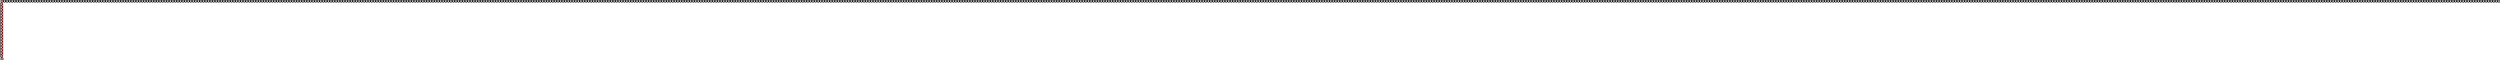 graph G {
node [shape=circle; fixedsize=true; penwidth=30; height=1.5; fontsize=16; style="bold"];
edge [color=red; fontsize=16; penwidth=30; style="bold"];
"0.00126842,0.193323" [pos="0,19!"];
"0.585006,0.350308" [pos="58,35!"];
"0.822838,0.174129" [pos="82,17!"];
"0.710495,0.303986" [pos="71,30!"];
"0.0914113,0.147313" [pos="9,14!"];
"0.988508,0.11908" [pos="98,11!"];
"0.00892266,0.531664" [pos="0,53!"];
"0.601764,0.166249" [pos="60,16!"];
"0.450786,0.0570559" [pos="45,5!"];
"0.783319,0.519876" [pos="78,51!"];
"0.875968,0.9559" [pos="87,95!"];
"0.539342,0.462074" [pos="53,46!"];
"0.86222,0.779658" [pos="86,77!"];
"0.996796,0.611493" [pos="99,61!"];
"0.266214,0.840119" [pos="26,84!"];
"0.375857,0.677187" [pos="37,67!"];
"0.0088171,0.275887" [pos="0,27!"];
"0.587912,0.837608" [pos="58,83!"];
"0.484931,0.743728" [pos="48,74!"];
"0.457976,0.744419" [pos="45,74!"];
"0.599041,0.735004" [pos="59,73!"];
"0.572399,0.151557" [pos="57,15!"];
"0.425165,0.51712" [pos="42,51!"];
"0.751536,0.168996" [pos="75,16!"];
"0.491884,0.699753" [pos="49,69!"];
"0.14752,0.141599" [pos="14,14!"];
"0.69288,0.426546" [pos="69,42!"];
"0.966604,0.153256" [pos="96,15!"];
"0.821673,0.191351" [pos="82,19!"];
"0.817184,0.155563" [pos="81,15!"];
"0.732007,0.279589" [pos="73,27!"];
"0.682244,0.721908" [pos="68,72!"];
"0.123028,0.834657" [pos="12,83!"];
"0.517018,0.426212" [pos="51,42!"];
"0.949338,0.549541" [pos="94,54!"];
"0.471722,0.846964" [pos="47,84!"];
"0.456093,0.98295" [pos="45,98!"];
"0.739184,0.196007" [pos="73,19!"];
"0.839429,0.500912" [pos="83,50!"];
"0.0274962,0.572572" [pos="2,57!"];
"0.531317,0.843037" [pos="53,84!"];
"0.657599,0.842136" [pos="65,84!"];
"0.109947,0.314085" [pos="10,31!"];
"0.286082,0.140281" [pos="28,14!"];
"0.834616,0.600243" [pos="83,60!"];
"0.25272,0.00161929" [pos="25,0!"];
"0.806239,0.210575" [pos="80,21!"];
"0.553193,0.113783" [pos="55,11!"];
"0.752218,0.543429" [pos="75,54!"];
"0.436713,0.696206" [pos="43,69!"];
"0.436683,0.577867" [pos="43,57!"];
"0.628667,0.504149" [pos="62,50!"];
"0.695768,0.189952" [pos="69,18!"];
"0.178375,0.457458" [pos="17,45!"];
"0.0975227,0.0944042" [pos="9,9!"];
"0.93149,0.894601" [pos="93,89!"];
"0.227318,0.410712" [pos="22,41!"];
"0.62807,0.451613" [pos="62,45!"];
"0.597828,0.854792" [pos="59,85!"];
"0.624778,0.565746" [pos="62,56!"];
"0.184288,0.555142" [pos="18,55!"];
"0.242865,0.604727" [pos="24,60!"];
"0.584605,0.494448" [pos="58,49!"];
"0.740741,0.620382" [pos="74,62!"];
"0.804509,0.576046" [pos="80,57!"];
"0.911548,0.727662" [pos="91,72!"];
"0.667785,0.31502" [pos="66,31!"];
"0.305822,0.108578" [pos="30,10!"];
"0.851219,0.154887" [pos="85,15!"];
"0.079348,0.640986" [pos="7,64!"];
"0.545088,0.408975" [pos="54,40!"];
"0.465561,0.152659" [pos="46,15!"];
"0.737986,0.826689" [pos="73,82!"];
"0.873344,0.300078" [pos="87,30!"];
"0.12723,0.784959" [pos="12,78!"];
"0.609648,0.0722923" [pos="60,7!"];
"0.653849,0.104813" [pos="65,10!"];
"0.22709,0.919969" [pos="22,91!"];
"0.662784,0.492535" [pos="66,49!"];
"0.49682,0.509259" [pos="49,50!"];
"0.688157,0.606274" [pos="68,60!"];
"0.00591149,0.100635" [pos="0,10!"];
"0.863235,0.74733" [pos="86,74!"];
"0.38012,0.552806" [pos="38,55!"];
"0.955708,0.176586" [pos="95,17!"];
"0.131645,0.951709" [pos="13,95!"];
"0.0278421,0.0559277" [pos="2,5!"];
"0.131648,0.864307" [pos="13,86!"];
"0.721645,0.0146828" [pos="72,1!"];
"0.707905,0.217562" [pos="70,21!"];
"0.168934,0.340983" [pos="16,34!"];
"0.367574,0.802393" [pos="36,80!"];
"0.526538,0.798184" [pos="52,79!"];
"0.144825,0.402413" [pos="14,40!"];
"0.136562,0.0661752" [pos="13,6!"];
"0.573343,0.548042" [pos="57,54!"];
"0.311344,0.808018" [pos="31,80!"];
"0.284265,0.895227" [pos="28,89!"];
"0.743793,0.361141" [pos="74,36!"];
"0.228511,0.229439" [pos="22,22!"];
"0.542419,0.053805" [pos="54,5!"];
"0.524671,0.0946734" [pos="52,9!"];
"0.891517,0.146549" [pos="89,14!"];
"0.931613,0.0470904" [pos="93,4!"];
"0.336423,0.398603" [pos="33,39!"];
"0.946162,0.534236" [pos="94,53!"];
"0.693524,0.259155" [pos="69,25!"];
"0.525603,0.398689" [pos="52,39!"];
"0.585549,0.684019" [pos="58,68!"];
"0.435513,0.00720035" [pos="43,0!"];
"0.601556,0.576665" [pos="60,57!"];
"0.222332,0.00428521" [pos="22,0!"];
"0.082265,0.855074" [pos="8,85!"];
"0.811055,0.691492" [pos="81,69!"];
"0.530142,0.142782" [pos="53,14!"];
"0.727898,0.0310934" [pos="72,3!"];
"0.644522,0.0854661" [pos="64,8!"];
"0.947878,0.274968" [pos="94,27!"];
"0.981769,0.292264" [pos="98,29!"];
"0.367544,0.218633" [pos="36,21!"];
"0.240555,0.902255" [pos="24,90!"];
"0.902632,0.0801325" [pos="90,8!"];
"0.171813,0.775875" [pos="17,77!"];
"0.210646,0.00377657" [pos="21,0!"];
"0.114057,0.311157" [pos="11,31!"];
"0.0385819,0.189278" [pos="3,18!"];
"0.153522,0.885374" [pos="15,88!"];
"0.195672,0.645558" [pos="19,64!"];
"0.909133,0.921285" [pos="90,92!"];
"0.150776,0.569532" [pos="15,56!"];
"0.94301,0.578569" [pos="94,57!"];
"0.255292,0.350251" [pos="25,35!"];
"0.795233,0.0702939" [pos="79,7!"];
"0.590731,0.197667" [pos="59,19!"];
"0.644332,0.6043" [pos="64,60!"];
"0.441305,0.39654" [pos="44,39!"];
"0.5922,0.949459" [pos="59,94!"];
"0.391723,0.18533" [pos="39,18!"];
"0.574446,0.627341" [pos="57,62!"];
"0.0496303,0.260205" [pos="4,26!"];
"0.895316,0.728451" [pos="89,72!"];
"0.393567,0.903849" [pos="39,90!"];
"0.388109,0.353569" [pos="38,35!"];
"0.745353,0.739415" [pos="74,73!"];
"0.200173,0.680448" [pos="20,68!"];
"0.367844,0.109403" [pos="36,10!"];
"0.20308,0.654829" [pos="20,65!"];
"0.687625,0.0795616" [pos="68,7!"];
"0.0278124,0.307242" [pos="2,30!"];
"0.142682,0.0678612" [pos="14,6!"];
"0.724921,0.694019" [pos="72,69!"];
"0.654893,0.0983138" [pos="65,9!"];
"0.0496513,0.464049" [pos="4,46!"];
"0.72786,0.679922" [pos="72,67!"];
"0.372113,0.049982" [pos="37,4!"];
"0.169558,0.310571" [pos="16,31!"];
"0.212473,0.48465" [pos="21,48!"];
"0.439865,0.60595" [pos="43,60!"];
"0.401073,0.84265" [pos="40,84!"];
"0.623321,0.053484" [pos="62,5!"];
"0.863537,0.306405" [pos="86,30!"];
"0.0267216,0.391175" [pos="2,39!"];
"0.0310503,0.857939" [pos="3,85!"];
"0.401908,0.611597" [pos="40,61!"];
"0.875414,0.595004" [pos="87,59!"];
"0.793166,0.590625" [pos="79,59!"];
"0.569208,0.67274" [pos="56,67!"];
"0.0102315,0.34156" [pos="1,34!"];
"0.771007,0.869846" [pos="77,86!"];
"0.725575,0.893927" [pos="72,89!"];
"0.535581,0.780089" [pos="53,78!"];
"0.197385,0.797423" [pos="19,79!"];
"0.848813,0.628698" [pos="84,62!"];
"0.616921,0.250663" [pos="61,25!"];
"0.788091,0.713882" [pos="78,71!"];
"0.0815066,0.85532" [pos="8,85!"];
"0.307482,0.472985" [pos="30,47!"];
"0.191886,0.994996" [pos="19,99!"];
"0.647635,0.174136" [pos="64,17!"];
"0.274984,0.838915" [pos="27,83!"];
"0.37124,0.232533" [pos="37,23!"];
"0.231665,0.971017" [pos="23,97!"];
"0.0229117,0.151826" [pos="2,15!"];
"0.00925746,0.64387" [pos="0,64!"];
"0.414563,0.0906844" [pos="41,9!"];
"0.69926,0.657528" [pos="69,65!"];
"0.535479,0.0539998" [pos="53,5!"];
"0.259992,0.863327" [pos="25,86!"];
"0.0874501,0.709405" [pos="8,70!"];
"0.864223,0.293026" [pos="86,29!"];
"0.64492,0.828637" [pos="64,82!"];
"0.871915,0.912522" [pos="87,91!"];
"0.440158,0.354029" [pos="44,35!"];
"0.427709,0.000874556" [pos="42,0!"];
"0.773531,0.089825" [pos="77,8!"];
"0.683893,0.154088" [pos="68,15!"];
"0.0484725,0.0185845" [pos="4,1!"];
"0.647615,0.914143" [pos="64,91!"];
"0.431702,0.242596" [pos="43,24!"];
"0.654016,0.0228524" [pos="65,2!"];
"0.138447,0.550415" [pos="13,55!"];
"0.463416,0.300714" [pos="46,30!"];
"0.342544,0.608005" [pos="34,60!"];
"0.984429,0.150893" [pos="98,15!"];
"0.711639,0.775502" [pos="71,77!"];
"0.621214,0.68815" [pos="62,68!"];
"0.567148,0.54824" [pos="56,54!"];
"0.246446,0.492644" [pos="24,49!"];
"0.669823,0.623366" [pos="66,62!"];
"0.798759,0.988898" [pos="79,98!"];
"0.629483,0.591306" [pos="62,59!"];
"0.505539,0.449734" [pos="50,44!"];
"0.940374,0.251959" [pos="94,25!"];
"0.730497,0.625062" [pos="73,62!"];
"0.641328,0.556352" [pos="64,55!"];
"0.446321,0.996006" [pos="44,99!"];
"0.600893,0.172811" [pos="60,17!"];
"0.332438,0.653577" [pos="33,65!"];
"0.427497,0.678502" [pos="42,67!"];
"0.497544,0.802717" [pos="49,80!"];
"0.00452696,0.375889" [pos="0,37!"];
"0.827323,0.891133" [pos="82,89!"];
"0.650589,0.73397" [pos="65,73!"];
"0.957076,0.363254" [pos="95,36!"];
"0.904658,0.454776" [pos="90,45!"];
"0.869439,0.0391362" [pos="86,3!"];
"0.936098,0.164862" [pos="93,16!"];
"0.116931,0.118366" [pos="11,11!"];
"0.580099,0.731565" [pos="58,73!"];
"0.669717,0.808849" [pos="66,80!"];
"0.997491,0.204412" [pos="99,20!"];
"0.38825,0.580969" [pos="38,58!"];
"0.960119,0.381723" [pos="96,38!"];
"0.120825,0.0462577" [pos="12,4!"];
"0.761044,0.00178371" [pos="76,0!"];
"0.426386,0.461349" [pos="42,46!"];
"0.749366,0.55939" [pos="74,55!"];
"0.922024,0.856996" [pos="92,85!"];
"0.490895,0.747215" [pos="49,74!"];
"0.255765,0.791968" [pos="25,79!"];
"0.552827,0.52218" [pos="55,52!"];
"0.704133,0.731737" [pos="70,73!"];
"0.914211,0.796915" [pos="91,79!"];
"0.394943,0.0526017" [pos="39,5!"];
"0.000877947,0.756171" [pos="0,75!"];
"0.154756,0.670594" [pos="15,67!"];
"0.345877,0.79814" [pos="34,79!"];
"0.981709,0.295303" [pos="98,29!"];
"0.874331,0.100987" [pos="87,10!"];
"0.143033,0.308727" [pos="14,30!"];
"0.813814,0.814186" [pos="81,81!"];
"0.897865,0.269354" [pos="89,26!"];
"0.229396,0.874844" [pos="22,87!"];
"0.844776,0.0408989" [pos="84,4!"];
"0.183757,0.449255" [pos="18,44!"];
"0.894459,0.546354" [pos="89,54!"];
"0.522605,0.999328" [pos="52,99!"];
"0.867427,0.146679" [pos="86,14!"];
"0.284368,0.973747" [pos="28,97!"];
"0.716584,0.645044" [pos="71,64!"];
"0.735926,0.124656" [pos="73,12!"];
"0.375081,0.915432" [pos="37,91!"];
"0.0321891,0.448853" [pos="3,44!"];
"0.22862,0.156614" [pos="22,15!"];
"0.501686,0.754483" [pos="50,75!"];
"0.213471,0.771156" [pos="21,77!"];
"0.556604,0.852" [pos="55,85!"];
"0.53894,0.869343" [pos="53,86!"];
"0.227747,0.371044" [pos="22,37!"];
"0.0349903,0.397861" [pos="3,39!"];
"0.324948,0.201506" [pos="32,20!"];
"0.125087,0.893934" [pos="12,89!"];
"0.222126,0.560078" [pos="22,56!"];
"0.423646,0.864109" [pos="42,86!"];
"0.267404,0.681658" [pos="26,68!"];
"0.95882,0.788221" [pos="95,78!"];
"0.818382,0.135788" [pos="81,13!"];
"0.0200808,0.748301" [pos="2,74!"];
"0.902114,0.767885" [pos="90,76!"];
"0.630952,0.682433" [pos="63,68!"];
"0.500449,0.265955" [pos="50,26!"];
"0.646625,0.263637" [pos="64,26!"];
"0.460075,0.351593" [pos="46,35!"];
"0.476551,0.403881" [pos="47,40!"];
"0.0276272,0.596859" [pos="2,59!"];
"0.432188,0.382981" [pos="43,38!"];
"0.0101005,0.865187" [pos="1,86!"];
"0.699626,0.602341" [pos="69,60!"];
"0.559602,0.378211" [pos="55,37!"];
"0.937343,0.964099" [pos="93,96!"];
"0.583956,0.407022" [pos="58,40!"];
"0.498568,0.874765" [pos="49,87!"];
"0.781523,0.588416" [pos="78,58!"];
"0.279314,0.874397" [pos="27,87!"];
"0.301414,0.866584" [pos="30,86!"];
"0.190718,0.890337" [pos="19,89!"];
"0.0288084,0.0592535" [pos="2,5!"];
"0.256933,0.116126" [pos="25,11!"];
"0.494902,0.0492883" [pos="49,4!"];
"0.337655,0.515548" [pos="33,51!"];
"0.41229,0.601053" [pos="41,60!"];
"0.475751,0.951311" [pos="47,95!"];
"0.834924,0.801654" [pos="83,80!"];
"0.870066,0.939156" [pos="87,93!"];
"0.94332,0.127648" [pos="94,12!"];
"0.472875,0.0266736" [pos="47,2!"];
"0.454799,0.136109" [pos="45,13!"];
"0.212794,0.797204" [pos="21,79!"];
"0.658487,0.781431" [pos="65,78!"];
"0.842109,0.498749" [pos="84,49!"];
"0.0757151,0.356223" [pos="7,35!"];
"0.409796,0.297918" [pos="40,29!"];
"0.744877,0.0582436" [pos="74,5!"];
"0.358881,0.158841" [pos="35,15!"];
"0.131806,0.181452" [pos="13,18!"];
"0.249224,0.34691" [pos="24,34!"];
"0.664913,0.932524" [pos="66,93!"];
"0.105199,0.557977" [pos="10,55!"];
"0.895113,0.872309" [pos="89,87!"];
"0.388292,0.67195" [pos="38,67!"];
"0.281401,0.982139" [pos="28,98!"];
"0.594796,0.131964" [pos="59,13!"];
"0.600509,0.355323" [pos="60,35!"];
"0.478445,0.948141" [pos="47,94!"];
"0.982551,0.513557" [pos="98,51!"];
"0.898025,0.326463" [pos="89,32!"];
"0.570781,0.34815" [pos="57,34!"];
"0.290168,0.922813" [pos="29,92!"];
"0.806996,0.686684" [pos="80,68!"];
"0.766848,0.721767" [pos="76,72!"];
"0.341554,0.484284" [pos="34,48!"];
"0.838184,0.540576" [pos="83,54!"];
"0.568688,0.640036" [pos="56,64!"];
"0.759945,0.158002" [pos="75,15!"];
"0.786439,0.438356" [pos="78,43!"];
"0.506295,0.0682753" [pos="50,6!"];
"0.982041,0.615511" [pos="98,61!"];
"0.367522,0.860057" [pos="36,86!"];
"0.241891,0.0509946" [pos="24,5!"];
"0.172457,0.220132" [pos="17,22!"];
"0.786855,0.0836872" [pos="78,8!"];
"0.136481,0.562566" [pos="13,56!"];
"0.632266,0.453728" [pos="63,45!"];
"0.333803,0.282522" [pos="33,28!"];
"0.873247,0.868472" [pos="87,86!"];
"0.79541,0.634998" [pos="79,63!"];
"0.594775,0.194274" [pos="59,19!"];
"0.231508,0.239052" [pos="23,23!"];
"0.406824,0.272488" [pos="40,27!"];
"0.379447,0.206484" [pos="37,20!"];
"0.604564,0.361257" [pos="60,36!"];
"0.97602,0.895763" [pos="97,89!"];
"0.953512,0.201669" [pos="95,20!"];
"0.355454,0.290992" [pos="35,29!"];
"0.0996126,0.709346" [pos="9,70!"];
"0.671869,0.00578282" [pos="67,0!"];
"0.604643,0.290637" [pos="60,29!"];
"0.746914,0.912226" [pos="74,91!"];
"0.605905,0.784215" [pos="60,78!"];
"0.542624,0.394653" [pos="54,39!"];
"0.101941,0.0274563" [pos="10,2!"];
"0.258886,0.228643" [pos="25,22!"];
"0.862206,0.0476222" [pos="86,4!"];
"0.0561817,0.0850087" [pos="5,8!"];
"0.962542,0.878644" [pos="96,87!"];
"0.40315,0.658533" [pos="40,65!"];
"0.945169,0.00224659" [pos="94,0!"];
"0.0494585,0.421965" [pos="4,42!"];
"0.603949,0.414378" [pos="60,41!"];
"0.623133,0.00485551" [pos="62,0!"];
"0.394418,0.316798" [pos="39,31!"];
"0.853495,0.19768" [pos="85,19!"];
"0.469086,0.433239" [pos="46,43!"];
"0.418774,0.580441" [pos="41,58!"];
"0.337414,0.951035" [pos="33,95!"];
"0.418598,0.776736" [pos="41,77!"];
"0.15119,0.087351" [pos="15,8!"];
"0.471821,0.332766" [pos="47,33!"];
"0.614506,0.280726" [pos="61,28!"];
"0.439087,0.220951" [pos="43,22!"];
"0.51899,0.00737232" [pos="51,0!"];
"0.770542,0.969189" [pos="77,96!"];
"0.903977,0.222665" [pos="90,22!"];
"0.478464,0.414422" [pos="47,41!"];
"0.841595,0.427482" [pos="84,42!"];
"0.734897,0.0817491" [pos="73,8!"];
"0.846974,0.359634" [pos="84,35!"];
"0.0944035,0.188365" [pos="9,18!"];
"0.913368,0.310307" [pos="91,31!"];
"0.341528,0.272284" [pos="34,27!"];
"0.172465,0.065445" [pos="17,6!"];
"0.963678,0.44647" [pos="96,44!"];
"0.179275,0.472098" [pos="17,47!"];
"0.248625,0.277444" [pos="24,27!"];
"0.822443,0.629907" [pos="82,62!"];
"0.00721011,0.289549" [pos="0,28!"];
"0.859452,0.707497" [pos="85,70!"];
"0.921036,0.0935616" [pos="92,9!"];
"0.0766993,0.38387" [pos="7,38!"];
"0.515089,0.140746" [pos="51,14!"];
"0.0746156,0.914777" [pos="7,91!"];
"0.755316,0.101728" [pos="75,10!"];
"0.677934,0.824214" [pos="67,82!"];
"0.2715,0.870427" [pos="27,87!"];
"0.970781,0.220675" [pos="97,22!"];
"0.204626,0.192908" [pos="20,19!"];
"0.956775,0.738779" [pos="95,73!"];
"0.679834,0.921323" [pos="67,92!"];
"0.844307,0.10544" [pos="84,10!"];
"0.903752,0.892742" [pos="90,89!"];
"0.956677,0.331472" [pos="95,33!"];
"0.887524,0.433279" [pos="88,43!"];
"0.267105,0.527857" [pos="26,52!"];
"0.794121,0.486689" [pos="79,48!"];
"0.55903,0.34717" [pos="55,34!"];
"0.911248,0.368478" [pos="91,36!"];
"0.211253,0.0501673" [pos="21,5!"];
"0.248822,0.144894" [pos="24,14!"];
"0.608117,0.196852" [pos="60,19!"];
"0.761763,0.636469" [pos="76,63!"];
"0.174448,0.963187" [pos="17,96!"];
"0.197567,0.0473249" [pos="19,4!"];
"0.0360453,0.0823838" [pos="3,8!"];
"0.568955,0.218874" [pos="56,21!"];
"0.304598,0.411259" [pos="30,41!"];
"0.251704,0.508767" [pos="25,50!"];
"0.987943,0.121743" [pos="98,12!"];
"0.706954,0.294749" [pos="70,29!"];
"0.52511,0.517214" [pos="52,51!"];
"0.82921,0.103653" [pos="82,10!"];
"0.946677,0.473921" [pos="94,47!"];
"0.918871,0.365292" [pos="91,36!"];
"0.659702,0.507389" [pos="65,50!"];
"0.279802,0.791271" [pos="27,79!"];
"0.858116,0.463848" [pos="85,46!"];
"0.442096,0.379048" [pos="44,37!"];
"0.557601,0.836645" [pos="55,83!"];
"0.00970792,0.0406257" [pos="0,4!"];
"0.255963,0.707594" [pos="25,70!"];
"0.133073,0.856775" [pos="13,85!"];
"0.21829,0.313359" [pos="21,31!"];
"0.606842,0.955552" [pos="60,95!"];
"0.386872,0.237088" [pos="38,23!"];
"0.592442,0.0165569" [pos="59,1!"];
"0.916707,0.224469" [pos="91,22!"];
"0.965793,0.399582" [pos="96,39!"];
"0.335307,0.625404" [pos="33,62!"];
"0.289964,0.898666" [pos="28,89!"];
"0.328176,0.460345" [pos="32,46!"];
"0.412778,0.120992" [pos="41,12!"];
"0.148689,0.111575" [pos="14,11!"];
"0.689509,0.490737" [pos="68,49!"];
"0.653425,0.639896" [pos="65,63!"];
"0.830578,0.877946" [pos="83,87!"];
"0.962262,0.725697" [pos="96,72!"];
"0.37414,0.852541" [pos="37,85!"];
"0.743572,0.235621" [pos="74,23!"];
"0.7837,0.563207" [pos="78,56!"];
"0.12426,0.413796" [pos="12,41!"];
"0.170976,0.241251" [pos="17,24!"];
"0.225087,0.698415" [pos="22,69!"];
"0.643312,0.329527" [pos="64,32!"];
"0.320688,0.162975" [pos="32,16!"];
"0.276458,0.236214" [pos="27,23!"];
"0.62484,0.582802" [pos="62,58!"];
"0.712138,0.714112" [pos="71,71!"];
"0.70055,0.126395" [pos="70,12!"];
"0.380906,0.864123" [pos="38,86!"];
"0.495149,0.67177" [pos="49,67!"];
"0.349596,0.764252" [pos="34,76!"];
"0.00065756,0.748055" [pos="0,74!"];
"0.794032,0.723794" [pos="79,72!"];
"0.538648,0.101788" [pos="53,10!"];
"0.0967306,0.161856" [pos="9,16!"];
"0.670768,0.888237" [pos="67,88!"];
"0.569497,0.111458" [pos="56,11!"];
"0.733459,0.487891" [pos="73,48!"];
"0.801197,0.348525" [pos="80,34!"];
"0.998486,0.947974" [pos="99,94!"];
"0.630267,0.145567" [pos="63,14!"];
"0.457936,0.048665" [pos="45,4!"];
"0.742374,0.650732" [pos="74,65!"];
"0.234367,0.99453" [pos="23,99!"];
"0.893297,0.891781" [pos="89,89!"];
"0.615958,0.731053" [pos="61,73!"];
"0.7562,0.404743" [pos="75,40!"];
"0.716792,0.886019" [pos="71,88!"];
"0.394763,0.488081" [pos="39,48!"];
"0.761797,0.335742" [pos="76,33!"];
"0.360344,0.0814543" [pos="36,8!"];
"0.997041,0.396671" [pos="99,39!"];
"0.414961,0.269728" [pos="41,26!"];
"0.224984,0.641751" [pos="22,64!"];
"0.87895,0.411689" [pos="87,41!"];
"0.964409,0.341727" [pos="96,34!"];
"0.603382,0.894216" [pos="60,89!"];
"0.23563,0.531669" [pos="23,53!"];
"0.567933,0.510909" [pos="56,51!"];
"0.970852,0.70237" [pos="97,70!"];
"0.103554,0.466297" [pos="10,46!"];
"0.0490841,0.116669" [pos="4,11!"];
"0.7399,0.00441529" [pos="73,0!"];
"0.956412,0.750859" [pos="95,75!"];
"0.678272,0.662994" [pos="67,66!"];
"0.0711337,0.861317" [pos="7,86!"];
"0.888995,0.152219" [pos="88,15!"];
"0.573891,0.175495" [pos="57,17!"];
"0.83431,0.858626" [pos="83,85!"];
"0.982961,0.708742" [pos="98,70!"];
"0.815971,0.974147" [pos="81,97!"];
"0.314121,0.205514" [pos="31,20!"];
"0.94778,0.249762" [pos="94,24!"];
"0.866163,0.205747" [pos="86,20!"];
"0.753308,0.374742" [pos="75,37!"];
"0.630736,0.736259" [pos="63,73!"];
"0.388719,0.980213" [pos="38,98!"];
"0.32768,0.627341" [pos="32,62!"];
"0.490133,0.268344" [pos="49,26!"];
"0.0651898,0.453954" [pos="6,45!"];
"0.646511,0.266108" [pos="64,26!"];
"0.624906,0.102272" [pos="62,10!"];
"0.497153,0.704105" [pos="49,70!"];
"0.371993,0.961002" [pos="37,96!"];
"0.454501,0.520731" [pos="45,52!"];
"0.790522,0.73781" [pos="79,73!"];
"0.051733,0.990858" [pos="5,99!"];
"0.643424,0.900752" [pos="64,90!"];
"0.915328,0.47982" [pos="91,47!"];
"0.757702,0.744607" [pos="75,74!"];
"0.362885,0.822258" [pos="36,82!"];
"0.434669,0.0824666" [pos="43,8!"];
"0.625695,0.326149" [pos="62,32!"];
"0.484978,0.561931" [pos="48,56!"];
"0.696319,0.401681" [pos="69,40!"];
"0.888873,0.606609" [pos="88,60!"];
"0.801417,0.814985" [pos="80,81!"];
"0.0812876,0.982534" [pos="8,98!"];
"0.499273,0.567268" [pos="49,56!"];
"0.861978,0.989558" [pos="86,98!"];
"0.402506,0.398671" [pos="40,39!"];
"0.930875,0.277703" [pos="93,27!"];
"0.525725,0.917012" [pos="52,91!"];
"0.0479206,0.288659" [pos="4,28!"];
"0.258065,0.351926" [pos="25,35!"];
"0.818458,0.322151" [pos="81,32!"];
"0.961159,0.933588" [pos="96,93!"];
"0.103411,0.227367" [pos="10,22!"];
"0.19143,0.896707" [pos="19,89!"];
"0.0541916,0.719286" [pos="5,71!"];
"0.547924,0.109408" [pos="54,10!"];
"0.773103,0.320139" [pos="77,32!"];
"0.144975,0.327232" [pos="14,32!"];
"0.598498,0.925862" [pos="59,92!"];
"0.709796,0.0717863" [pos="70,7!"];
"0.0146415,0.997424" [pos="1,99!"];
"0.305251,0.134964" [pos="30,13!"];
"0.187242,0.377243" [pos="18,37!"];
"0.677329,0.70766" [pos="67,70!"];
"0.123381,0.730623" [pos="12,73!"];
"0.227951,0.133697" [pos="22,13!"];
"0.456689,0.612237" [pos="45,61!"];
"0.612605,0.288788" [pos="61,28!"];
"0.857615,0.157291" [pos="85,15!"];
"0.96292,0.584385" [pos="96,58!"];
"0.0684915,0.398237" [pos="6,39!"];
"0.73443,0.596707" [pos="73,59!"];
"0.563687,0.205909" [pos="56,20!"];
"0.179121,0.32038" [pos="17,32!"];
"0.834741,0.856122" [pos="83,85!"];
"0.443205,0.047723" [pos="44,4!"];
"0.300614,0.220968" [pos="30,22!"];
"0.289678,0.872207" [pos="28,87!"];
"0.842801,0.585271" [pos="84,58!"];
"0.446035,0.81784" [pos="44,81!"];
"0.965439,0.0879837" [pos="96,8!"];
"0.57687,0.59267" [pos="57,59!"];
"0.580514,0.788617" [pos="58,78!"];
"0.881595,0.967928" [pos="88,96!"];
"0.41804,0.358551" [pos="41,35!"];
"0.317054,0.781845" [pos="31,78!"];
"0.0611538,0.3976" [pos="6,39!"];
"0.445243,0.56856" [pos="44,56!"];
"0.606207,0.375237" [pos="60,37!"];
"0.905809,0.812097" [pos="90,81!"];
"0.948235,0.197132" [pos="94,19!"];
"0.513942,0.825126" [pos="51,82!"];
"0.690632,0.396542" [pos="69,39!"];
"0.982774,0.253009" [pos="98,25!"];
"0.680775,0.95067" [pos="68,95!"];
"0.271317,0.202663" [pos="27,20!"];
"0.169865,0.722098" [pos="16,72!"];
"0.556812,0.99646" [pos="55,99!"];
"0.598191,0.525178" [pos="59,52!"];
"0.832638,0.551094" [pos="83,55!"];
"0.00536906,0.817477" [pos="0,81!"];
"0.130855,0.381615" [pos="13,38!"];
"0.0652566,0.0161766" [pos="6,1!"];
"0.369812,0.23012" [pos="36,23!"];
"0.74644,0.439396" [pos="74,43!"];
"0.826977,0.319883" [pos="82,31!"];
"0.597155,0.872698" [pos="59,87!"];
"0.236399,0.234089" [pos="23,23!"];
"0.655416,0.760422" [pos="65,76!"];
"0.51148,0.419875" [pos="51,41!"];
"0.984372,0.022158" [pos="98,2!"];
"0.0926022,0.317198" [pos="9,31!"];
"0.832323,0.494183" [pos="83,49!"];
"0.919724,0.112636" [pos="91,11!"];
"0.417931,0.995704" [pos="41,99!"];
"0.0301961,0.118389" [pos="3,11!"];
"0.340269,0.020445" [pos="34,2!"];
"0.781213,0.776268" [pos="78,77!"];
"0.614107,0.0528428" [pos="61,5!"];
"0.697666,0.28643" [pos="69,28!"];
"0.330089,0.509793" [pos="33,50!"];
"0.944639,0.861315" [pos="94,86!"];
"0.939718,0.306671" [pos="93,30!"];
"0.425139,0.60469" [pos="42,60!"];
"0.165641,0.0489601" [pos="16,4!"];
"0.502753,0.0154467" [pos="50,1!"];
"0.536783,0.84868" [pos="53,84!"];
"0.349335,0.116525" [pos="34,11!"];
"0.548553,0.765658" [pos="54,76!"];
"0.917566,0.208752" [pos="91,20!"];
"0.4479,0.874082" [pos="44,87!"];
"0.538685,0.249866" [pos="53,24!"];
"0.643485,0.953692" [pos="64,95!"];
"0.145122,0.858422" [pos="14,85!"];
"0.740904,0.8064" [pos="74,80!"];
"0.118165,0.942549" [pos="11,94!"];
"0.202839,0.197703" [pos="20,19!"];
"0.76067,0.953984" [pos="76,95!"];
"0.6341,0.422823" [pos="63,42!"];
"0.394524,0.767054" [pos="39,76!"];
"0.691998,0.498494" [pos="69,49!"];
"0.0835353,0.182319" [pos="8,18!"];
"0.621217,0.979014" [pos="62,97!"];
"0.981004,0.055712" [pos="98,5!"];
"0.414219,0.397862" [pos="41,39!"];
"0.302283,0.0524068" [pos="30,5!"];
"0.596309,0.334063" [pos="59,33!"];
"0.922599,0.0256283" [pos="92,2!"];
"0.635653,0.103593" [pos="63,10!"];
"0.599531,0.0206197" [pos="59,2!"];
"0.978773,0.0756941" [pos="97,7!"];
"0.820835,0.903582" [pos="82,90!"];
"0.710363,0.614442" [pos="71,61!"];
"0.277056,0.615528" [pos="27,61!"];
"0.838579,0.645098" [pos="83,64!"];
"0.959055,0.0511981" [pos="95,5!"];
"0.205224,0.845344" [pos="20,84!"];
"0.880813,0.563012" [pos="88,56!"];
"0.0208964,0.461953" [pos="2,46!"];
"0.427052,0.0898719" [pos="42,8!"];
"0.0250615,0.752061" [pos="2,75!"];
"0.325836,0.911185" [pos="32,91!"];
"0.271355,0.0495365" [pos="27,4!"];
"0.246355,0.0256697" [pos="24,2!"];
"0.537579,0.456477" [pos="53,45!"];
"0.0213748,0.155449" [pos="2,15!"];
"0.361004,0.159526" [pos="36,15!"];
"0.495127,0.37459" [pos="49,37!"];
"0.698409,0.371405" [pos="69,37!"];
"0.995763,0.363448" [pos="99,36!"];
"0.211298,0.897238" [pos="21,89!"];
"0.433158,0.287246" [pos="43,28!"];
"0.176009,0.325849" [pos="17,32!"];
"0.0214981,0.30012" [pos="2,30!"];
"0.0189683,0.846398" [pos="1,84!"];
"0.626909,0.674041" [pos="62,67!"];
"0.476743,0.689626" [pos="47,68!"];
"0.740201,0.552624" [pos="74,55!"];
"0.38128,0.194283" [pos="38,19!"];
"0.0744136,0.330183" [pos="7,33!"];
"0.0698992,0.498629" [pos="6,49!"];
"0.787602,0.655482" [pos="78,65!"];
"0.420753,0.856774" [pos="42,85!"];
"0.330416,0.0606759" [pos="33,6!"];
"0.512647,0.57991" [pos="51,57!"];
"0.918714,0.215349" [pos="91,21!"];
"0.910447,0.603064" [pos="91,60!"];
"0.6313,0.805216" [pos="63,80!"];
"0.575028,0.676329" [pos="57,67!"];
"0.132547,0.0362245" [pos="13,3!"];
"0.398655,0.18111" [pos="39,18!"];
"0.0200472,0.763332" [pos="2,76!"];
"0.364975,0.571851" [pos="36,57!"];
"0.797246,0.244371" [pos="79,24!"];
"0.33422,0.442192" [pos="33,44!"];
"0.471224,0.519224" [pos="47,51!"];
"0.453358,0.216469" [pos="45,21!"];
"0.775238,0.413306" [pos="77,41!"];
"0.191249,0.466176" [pos="19,46!"];
"0.0162454,0.166931" [pos="1,16!"];
"0.998826,0.851199" [pos="99,85!"];
"0.547909,0.688794" [pos="54,68!"];
"0.59426,0.686471" [pos="59,68!"];
"0.867939,0.435262" [pos="86,43!"];
"0.873033,0.133062" [pos="87,13!"];
"0.340931,0.913921" [pos="34,91!"];
"0.443227,0.0149294" [pos="44,1!"];
"0.545896,0.812751" [pos="54,81!"];
"0.785511,0.260078" [pos="78,26!"];
"0.24904,0.753962" [pos="24,75!"];
"0.0384453,0.967015" [pos="3,96!"];
"0.00130811,0.672772" [pos="0,67!"];
"0.408593,0.0962808" [pos="40,9!"];
"0.36114,0.821527" [pos="36,82!"];
"0.205647,0.786641" [pos="20,78!"];
"0.74202,0.398368" [pos="74,39!"];
"0.502617,0.29671" [pos="50,29!"];
"0.885238,0.80142" [pos="88,80!"];
"0.420956,0.571219" [pos="42,57!"];
"0.957543,0.507401" [pos="95,50!"];
"0.0407297,0.43249" [pos="4,43!"];
"0.273577,0.575758" [pos="27,57!"];
"0.935813,0.39674" [pos="93,39!"];
"0.643928,0.777472" [pos="64,77!"];
"0.333971,0.115631" [pos="33,11!"];
"0.34745,0.348952" [pos="34,34!"];
"0.902154,0.442639" [pos="90,44!"];
"0.729023,0.371004" [pos="72,37!"];
"0.156348,0.124333" [pos="15,12!"];
"0.422274,0.772669" [pos="42,77!"];
"0.497209,0.116969" [pos="49,11!"];
"0.19719,0.960139" [pos="19,96!"];
"0.869706,0.527687" [pos="86,52!"];
"0.432731,0.0707278" [pos="43,7!"];
"0.0486769,0.181173" [pos="4,18!"];
"0.214507,0.851728" [pos="21,85!"];
"0.548747,0.810828" [pos="54,81!"];
"0.0574882,0.164364" [pos="5,16!"];
"0.159623,0.875289" [pos="15,87!"];
"0.253603,0.112531" [pos="25,11!"];
"0.106139,0.999884" [pos="10,99!"];
"0.844454,0.796971" [pos="84,79!"];
"0.833496,0.0428772" [pos="83,4!"];
"0.218861,0.693991" [pos="21,69!"];
"0.417351,0.787061" [pos="41,78!"];
"0.335648,0.659306" [pos="33,65!"];
"0.599118,0.256006" [pos="59,25!"];
"0.571253,0.557226" [pos="57,55!"];
"0.445857,0.655508" [pos="44,65!"];
"0.192281,0.514323" [pos="19,51!"];
"0.635704,0.940152" [pos="63,94!"];
"0.453331,0.798351" [pos="45,79!"];
"0.367883,0.0044595" [pos="36,0!"];
"0.319559,0.322256" [pos="31,32!"];
"0.897879,0.499462" [pos="89,49!"];
"0.814364,0.77301" [pos="81,77!"];
"0.697634,0.27413" [pos="69,27!"];
"0.992011,0.365572" [pos="99,36!"];
"0.240698,0.441588" [pos="24,44!"];
"0.5353,0.221758" [pos="53,22!"];
"0.412285,0.0707336" [pos="41,7!"];
"0.978197,0.374087" [pos="97,37!"];
"0.544545,0.502524" [pos="54,50!"];
"0.553599,0.394811" [pos="55,39!"];
"0.0766658,0.291476" [pos="7,29!"];
"0.665824,0.649799" [pos="66,64!"];
"0.84015,0.771993" [pos="84,77!"];
"0.988439,0.177303" [pos="98,17!"];
"0.968768,0.249721" [pos="96,24!"];
"0.186793,0.192031" [pos="18,19!"];
"0.433789,0.818097" [pos="43,81!"];
"0.265669,0.213976" [pos="26,21!"];
"0.204272,0.799679" [pos="20,79!"];
"0.542067,0.822354" [pos="54,82!"];
"0.0320027,0.812521" [pos="3,81!"];
"0.242741,0.0344069" [pos="24,3!"];
"0.861818,0.461665" [pos="86,46!"];
"0.726839,0.309523" [pos="72,30!"];
"0.866705,0.655398" [pos="86,65!"];
"0.333725,0.177968" [pos="33,17!"];
"0.107955,0.546939" [pos="10,54!"];
"0.855405,0.494731" [pos="85,49!"];
"0.820324,0.100514" [pos="82,10!"];
"0.634333,0.318724" [pos="63,31!"];
"0.322136,0.282905" [pos="32,28!"];
"0.286116,0.416268" [pos="28,41!"];
"0.550545,0.879957" [pos="55,87!"];
"0.0469933,0.390513" [pos="4,39!"];
"0.221642,0.937858" [pos="22,93!"];
"0.746612,0.434842" [pos="74,43!"];
"0.615545,0.829536" [pos="61,82!"];
"0.405693,0.712054" [pos="40,71!"];
"0.986664,0.946185" [pos="98,94!"];
"0.45857,0.358234" [pos="45,35!"];
"0.598859,0.0134614" [pos="59,1!"];
"0.601051,0.111665" [pos="60,11!"];
"0.385382,0.03323" [pos="38,3!"];
"0.262871,0.566682" [pos="26,56!"];
"0.23437,0.849521" [pos="23,84!"];
"0.705436,0.0525845" [pos="70,5!"];
"0.89871,0.340377" [pos="89,34!"];
"0.7445,0.137595" [pos="74,13!"];
"0.531355,0.233942" [pos="53,23!"];
"0.0977337,0.757716" [pos="9,75!"];
"0.845498,0.550038" [pos="84,55!"];
"0.357532,0.970634" [pos="35,97!"];
"0.899627,0.666505" [pos="89,66!"];
"0.588557,0.334739" [pos="58,33!"];
"0.507612,0.0106371" [pos="50,1!"];
"0.550308,0.912791" [pos="55,91!"];
"0.274131,0.375559" [pos="27,37!"];
"0.545074,0.901099" [pos="54,90!"];
"0.254617,0.861606" [pos="25,86!"];
"0.890235,0.883256" [pos="89,88!"];
"0.240477,0.442894" [pos="24,44!"];
"0.0161875,0.709055" [pos="1,70!"];
"0.669134,0.15843" [pos="66,15!"];
"0.188871,0.998529" [pos="18,99!"];
"0.159442,0.928815" [pos="15,92!"];
"0.857364,0.270607" [pos="85,27!"];
"0.67155,0.997513" [pos="67,99!"];
"0.626848,0.697344" [pos="62,69!"];
"0.292324,0.997225" [pos="29,99!"];
"0.85578,0.482518" [pos="85,48!"];
"0.645253,0.641382" [pos="64,64!"];
"0.879048,0.865752" [pos="87,86!"];
"0.925751,0.0404622" [pos="92,4!"];
"0.855215,0.751299" [pos="85,75!"];
"0.561409,0.643524" [pos="56,64!"];
"0.239466,0.961987" [pos="23,96!"];
"0.496848,0.804407" [pos="49,80!"];
"0.881043,0.118199" [pos="88,11!"];
"0.10416,0.9734" [pos="10,97!"];
"0.746171,0.141637" [pos="74,14!"];
"0.717952,0.513444" [pos="71,51!"];
"0.265374,0.384346" [pos="26,38!"];
"0.795522,0.141625" [pos="79,14!"];
"0.306444,0.382512" [pos="30,38!"];
"0.701909,0.99554" [pos="70,99!"];
"0.771886,0.235523" [pos="77,23!"];
"0.120347,0.324704" [pos="12,32!"];
"0.821708,0.60969" [pos="82,60!"];
"0.0869964,0.807017" [pos="8,80!"];
"0.720939,0.367339" [pos="72,36!"];
"0.651429,0.490146" [pos="65,49!"];
"0.312455,0.820511" [pos="31,82!"];
"0.161733,0.357911" [pos="16,35!"];
"0.114473,0.610094" [pos="11,61!"];
"0.174493,0.52164" [pos="17,52!"];
"0.0433868,0.209591" [pos="4,20!"];
"0.99014,0.0366547" [pos="99,3!"];
"0.761176,0.0539828" [pos="76,5!"];
"0.813034,0.343699" [pos="81,34!"];
"0.648341,0.293751" [pos="64,29!"];
"0.536638,0.335215" [pos="53,33!"];
"0.401291,0.173809" [pos="40,17!"];
"0.153577,0.0469305" [pos="15,4!"];
"0.255223,0.0372235" [pos="25,3!"];
"0.790944,0.974085" [pos="79,97!"];
"0.831668,0.954279" [pos="83,95!"];
"0.370394,0.012961" [pos="37,1!"];
"0.611202,0.976359" [pos="61,97!"];
"0.893306,0.0272716" [pos="89,2!"];
"0.0309626,0.0147732" [pos="3,1!"];
"0.350825,0.0394861" [pos="35,3!"];
"0.20746,0.344832" [pos="20,34!"];
"0.259213,0.0472846" [pos="25,4!"];
"0.284259,0.734555" [pos="28,73!"];
"0.81987,0.465045" [pos="81,46!"];
"0.404425,0.198632" [pos="40,19!"];
"0.704601,0.190185" [pos="70,19!"];
"0.308429,0.377447" [pos="30,37!"];
"0.465641,0.294408" [pos="46,29!"];
"0.556602,0.540864" [pos="55,54!"];
"0.570871,0.340482" [pos="57,34!"];
"0.376929,0.217254" [pos="37,21!"];
"0.0640064,0.323224" [pos="6,32!"];
"0.137658,0.447137" [pos="13,44!"];
"0.849755,0.236247" [pos="84,23!"];
"0.44489,0.662407" [pos="44,66!"];
"0.603799,0.2632" [pos="60,26!"];
"0.865379,0.190033" [pos="86,19!"];
"0.308302,0.594127" [pos="30,59!"];
"0.274037,0.381144" [pos="27,38!"];
"0.411711,0.86702" [pos="41,86!"];
"0.826716,0.364707" [pos="82,36!"];
"0.614086,0.234155" [pos="61,23!"];
"0.557775,0.426524" [pos="55,42!"];
"0.277283,0.0534646" [pos="27,5!"];
"0.60278,0.0132907" [pos="60,1!"];
"0.459978,0.20498" [pos="45,20!"];
"0.046142,0.361293" [pos="4,36!"];
"0.577983,0.0322385" [pos="57,3!"];
"0.393763,0.750377" [pos="39,75!"];
"0.689283,0.908734" [pos="68,90!"];
"0.670771,0.382966" [pos="67,38!"];
"0.404229,0.429148" [pos="40,42!"];
"0.144022,0.887791" [pos="14,88!"];
"0.420706,0.226021" [pos="42,22!"];
"0.669999,0.448909" [pos="66,44!"];
"0.684249,0.410934" [pos="68,41!"];
"0.66713,0.559545" [pos="66,55!"];
"0.173274,0.641029" [pos="17,64!"];
"0.713763,0.401109" [pos="71,40!"];
"0.30917,0.810415" [pos="30,81!"];
"0.770674,0.846985" [pos="77,84!"];
"0.991479,0.366484" [pos="99,36!"];
"0.0287124,0.0914702" [pos="2,9!"];
"0.257996,0.251383" [pos="25,25!"];
"0.381468,0.903747" [pos="38,90!"];
"0.570141,0.46849" [pos="57,46!"];
"0.522984,0.506621" [pos="52,50!"];
"0.722759,0.273683" [pos="72,27!"];
"0.67044,0.0806227" [pos="67,8!"];
"0.379558,0.991821" [pos="37,99!"];
"0.911556,0.892841" [pos="91,89!"];
"0.233166,0.458143" [pos="23,45!"];
"0.177626,0.0507606" [pos="17,5!"];
"0.790331,0.0846652" [pos="79,8!"];
"0.840869,0.881289" [pos="84,88!"];
"0.781985,0.55162" [pos="78,55!"];
"0.937281,0.934596" [pos="93,93!"];
"0.198513,0.123766" [pos="19,12!"];
"0.0141219,0.612938" [pos="1,61!"];
"0.949792,0.59196" [pos="94,59!"];
"0.602742,0.424717" [pos="60,42!"];
"0.150503,0.839413" [pos="15,83!"];
"0.316077,0.863344" [pos="31,86!"];
"0.0300798,0.0330816" [pos="3,3!"];
"0.57145,0.911125" [pos="57,91!"];
"0.468095,0.440335" [pos="46,44!"];
"0.938199,0.168036" [pos="93,16!"];
"0.154214,0.869926" [pos="15,86!"];
"0.110151,0.605923" [pos="11,60!"];
"0.373529,0.738814" [pos="37,73!"];
"0.503526,0.947165" [pos="50,94!"];
"0.416488,0.763361" [pos="41,76!"];
"0.479518,0.668636" [pos="47,66!"];
"0.614327,0.275703" [pos="61,27!"];
"0.191837,0.630678" [pos="19,63!"];
"0.999044,0.165289" [pos="99,16!"];
"0.0595076,0.330954" [pos="5,33!"];
"0.588556,0.445261" [pos="58,44!"];
"0.864426,0.783334" [pos="86,78!"];
"0.296928,0.443756" [pos="29,44!"];
"0.474132,0.021879" [pos="47,2!"];
"0.469509,0.620387" [pos="46,62!"];
"0.189341,0.229608" [pos="18,22!"];
"0.0430752,0.00764011" [pos="4,0!"];
"0.716665,0.492587" [pos="71,49!"];
"0.330973,0.277365" [pos="33,27!"];
"0.766213,0.178763" [pos="76,17!"];
"0.433331,0.432" [pos="43,43!"];
"0.274381,0.941722" [pos="27,94!"];
"0.272152,0.121065" [pos="27,12!"];
"0.251308,0.349811" [pos="25,34!"];
"0.251438,0.582762" [pos="25,58!"];
"0.253733,0.139959" [pos="25,13!"];
"0.542504,0.209961" [pos="54,20!"];
"0.482549,0.0965645" [pos="48,9!"];
"0.993963,0.741953" [pos="99,74!"];
"0.505428,0.555448" [pos="50,55!"];
"0.667009,0.0807856" [pos="66,8!"];
"0.604501,0.532594" [pos="60,53!"];
"0.995442,0.732656" [pos="99,73!"];
"0.749143,0.47838" [pos="74,47!"];
"0.570966,0.8741" [pos="57,87!"];
"0.19339,0.656183" [pos="19,65!"];
"0.553273,0.0438498" [pos="55,4!"];
"0.698788,0.146427" [pos="69,14!"];
"0.70511,0.458759" [pos="70,45!"];
"0.381972,0.475442" [pos="38,47!"];
"0.0527055,0.955607" [pos="5,95!"];
"0.187401,0.869399" [pos="18,86!"];
"0.170568,0.55724" [pos="17,55!"];
"0.984854,0.133204" [pos="98,13!"];
"0.0919219,0.664054" [pos="9,66!"];
"0.292202,0.154414" [pos="29,15!"];
"0.843787,0.870445" [pos="84,87!"];
"0.623061,0.032105" [pos="62,3!"];
"0.607025,0.406208" [pos="60,40!"];
"0.459455,0.830828" [pos="45,83!"];
"0.501704,0.202906" [pos="50,20!"];
"0.849444,0.959511" [pos="84,95!"];
"0.996967,0.58521" [pos="99,58!"];
"0.629672,0.17534" [pos="62,17!"];
"0.946524,0.587525" [pos="94,58!"];
"0.273339,0.2126" [pos="27,21!"];
"0.248565,0.895217" [pos="24,89!"];
"0.36245,0.0367756" [pos="36,3!"];
"0.13098,0.410934" [pos="13,41!"];
"0.685766,0.723285" [pos="68,72!"];
"0.0615252,0.446305" [pos="6,44!"];
"0.961457,0.961372" [pos="96,96!"];
"0.28308,0.538114" [pos="28,53!"];
"0.184511,0.183209" [pos="18,18!"];
"0.973549,0.889699" [pos="97,88!"];
"0.599668,0.317558" [pos="59,31!"];
"0.0313075,0.437504" [pos="3,43!"];
"0.298869,0.16885" [pos="29,16!"];
"0.48511,0.542486" [pos="48,54!"];
"0.444045,0.421003" [pos="44,42!"];
"0.529488,0.306302" [pos="52,30!"];
"0.114755,0.26639" [pos="11,26!"];
"0.184657,0.51288" [pos="18,51!"];
"0.780772,0.659726" [pos="78,65!"];
"0.427709,0.000874556" -- "0.945169,0.00224659";
"0.945169,0.00224659" -- "0.984372,0.022158";
"0.984372,0.022158" -- "0.99014,0.0366547";
"0.99014,0.0366547" -- "0.999044,0.165289";
"0.999044,0.165289" -- "0.998826,0.851199";
"0.998826,0.851199" -- "0.998486,0.947974";
"0.998486,0.947974" -- "0.961457,0.961372";
"0.961457,0.961372" -- "0.861978,0.989558";
"0.861978,0.989558" -- "0.67155,0.997513";
"0.67155,0.997513" -- "0.522605,0.999328";
"0.522605,0.999328" -- "0.106139,0.999884";
"0.106139,0.999884" -- "0.0146415,0.997424";
"0.0146415,0.997424" -- "0.000877947,0.756171";
"0.000877947,0.756171" -- "0.00065756,0.748055";
"0.00065756,0.748055" -- "0.00126842,0.193323";
"0.00126842,0.193323" -- "0.00591149,0.100635";
"0.00591149,0.100635" -- "0.00970792,0.0406257";
"0.00970792,0.0406257" -- "0.0309626,0.0147732";
"0.0309626,0.0147732" -- "0.0430752,0.00764011";
"0.0430752,0.00764011" -- "0.25272,0.00161929";
"0.25272,0.00161929" -- "0.427709,0.000874556";
}